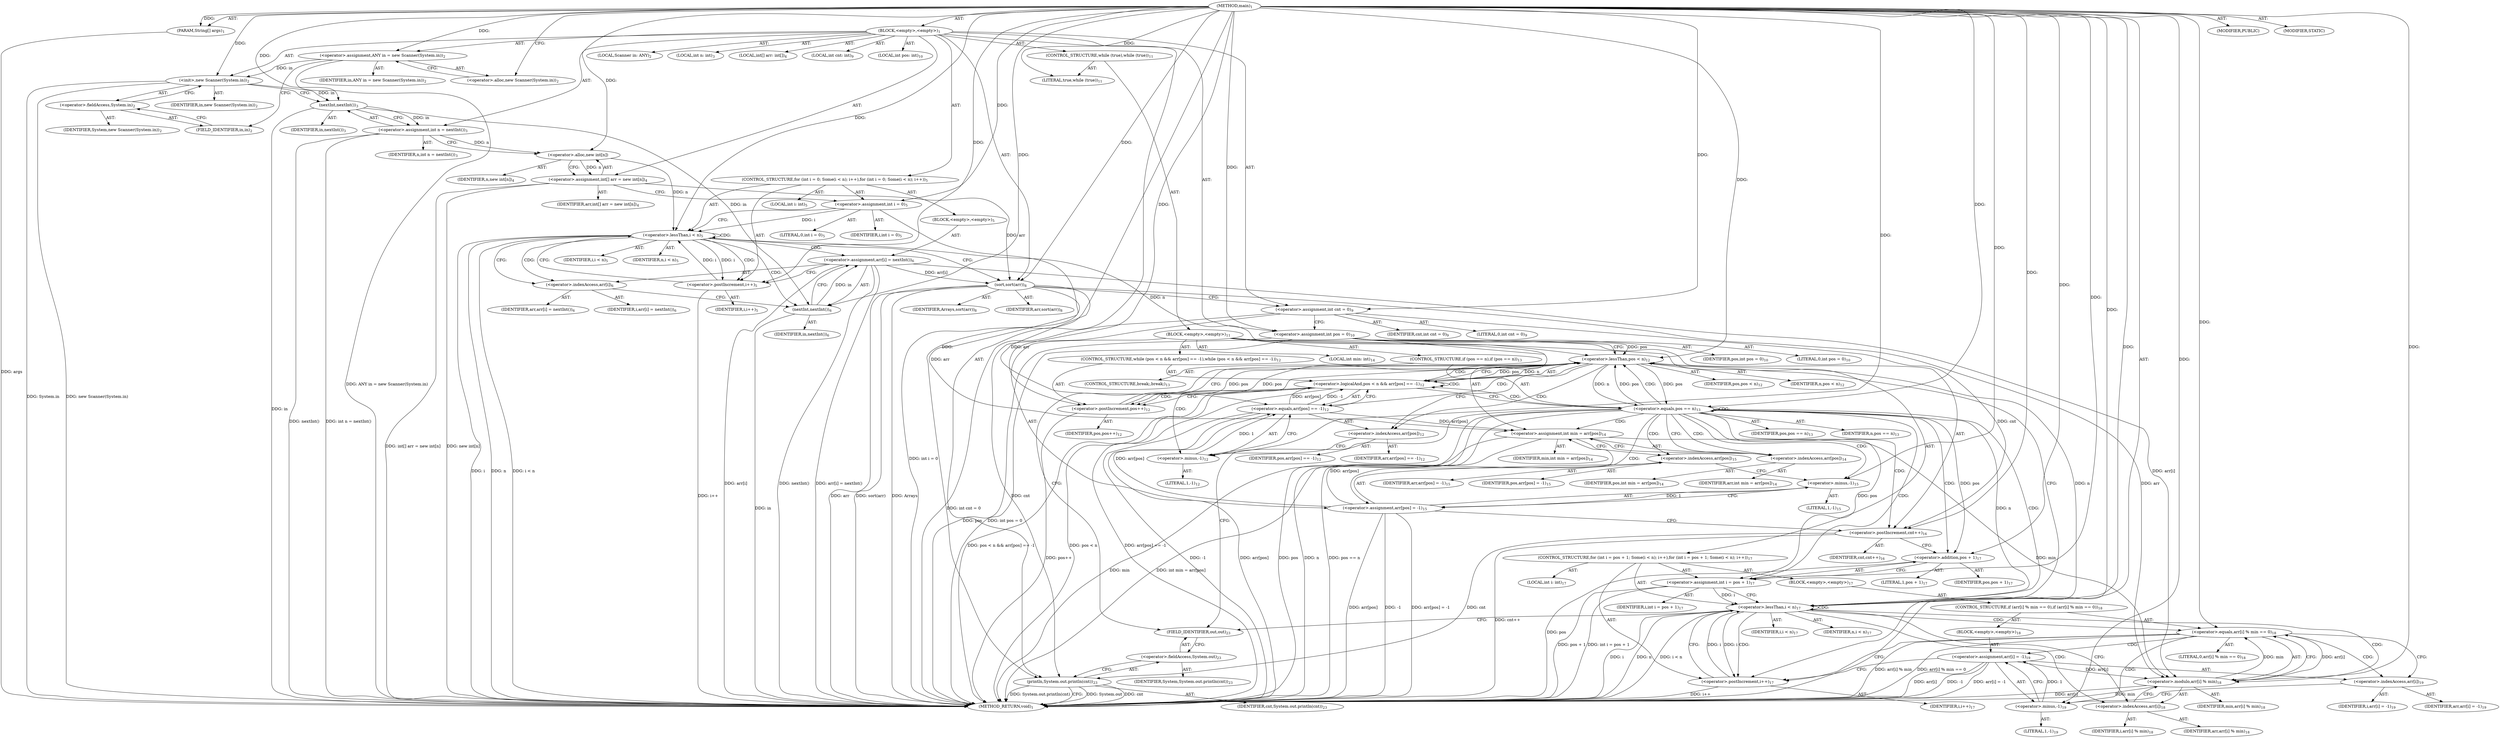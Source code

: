 digraph "main" {  
"19" [label = <(METHOD,main)<SUB>1</SUB>> ]
"20" [label = <(PARAM,String[] args)<SUB>1</SUB>> ]
"21" [label = <(BLOCK,&lt;empty&gt;,&lt;empty&gt;)<SUB>1</SUB>> ]
"4" [label = <(LOCAL,Scanner in: ANY)<SUB>2</SUB>> ]
"22" [label = <(&lt;operator&gt;.assignment,ANY in = new Scanner(System.in))<SUB>2</SUB>> ]
"23" [label = <(IDENTIFIER,in,ANY in = new Scanner(System.in))<SUB>2</SUB>> ]
"24" [label = <(&lt;operator&gt;.alloc,new Scanner(System.in))<SUB>2</SUB>> ]
"25" [label = <(&lt;init&gt;,new Scanner(System.in))<SUB>2</SUB>> ]
"3" [label = <(IDENTIFIER,in,new Scanner(System.in))<SUB>2</SUB>> ]
"26" [label = <(&lt;operator&gt;.fieldAccess,System.in)<SUB>2</SUB>> ]
"27" [label = <(IDENTIFIER,System,new Scanner(System.in))<SUB>2</SUB>> ]
"28" [label = <(FIELD_IDENTIFIER,in,in)<SUB>2</SUB>> ]
"29" [label = <(LOCAL,int n: int)<SUB>3</SUB>> ]
"30" [label = <(&lt;operator&gt;.assignment,int n = nextInt())<SUB>3</SUB>> ]
"31" [label = <(IDENTIFIER,n,int n = nextInt())<SUB>3</SUB>> ]
"32" [label = <(nextInt,nextInt())<SUB>3</SUB>> ]
"33" [label = <(IDENTIFIER,in,nextInt())<SUB>3</SUB>> ]
"34" [label = <(LOCAL,int[] arr: int[])<SUB>4</SUB>> ]
"35" [label = <(&lt;operator&gt;.assignment,int[] arr = new int[n])<SUB>4</SUB>> ]
"36" [label = <(IDENTIFIER,arr,int[] arr = new int[n])<SUB>4</SUB>> ]
"37" [label = <(&lt;operator&gt;.alloc,new int[n])> ]
"38" [label = <(IDENTIFIER,n,new int[n])<SUB>4</SUB>> ]
"39" [label = <(CONTROL_STRUCTURE,for (int i = 0; Some(i &lt; n); i++),for (int i = 0; Some(i &lt; n); i++))<SUB>5</SUB>> ]
"40" [label = <(LOCAL,int i: int)<SUB>5</SUB>> ]
"41" [label = <(&lt;operator&gt;.assignment,int i = 0)<SUB>5</SUB>> ]
"42" [label = <(IDENTIFIER,i,int i = 0)<SUB>5</SUB>> ]
"43" [label = <(LITERAL,0,int i = 0)<SUB>5</SUB>> ]
"44" [label = <(&lt;operator&gt;.lessThan,i &lt; n)<SUB>5</SUB>> ]
"45" [label = <(IDENTIFIER,i,i &lt; n)<SUB>5</SUB>> ]
"46" [label = <(IDENTIFIER,n,i &lt; n)<SUB>5</SUB>> ]
"47" [label = <(&lt;operator&gt;.postIncrement,i++)<SUB>5</SUB>> ]
"48" [label = <(IDENTIFIER,i,i++)<SUB>5</SUB>> ]
"49" [label = <(BLOCK,&lt;empty&gt;,&lt;empty&gt;)<SUB>5</SUB>> ]
"50" [label = <(&lt;operator&gt;.assignment,arr[i] = nextInt())<SUB>6</SUB>> ]
"51" [label = <(&lt;operator&gt;.indexAccess,arr[i])<SUB>6</SUB>> ]
"52" [label = <(IDENTIFIER,arr,arr[i] = nextInt())<SUB>6</SUB>> ]
"53" [label = <(IDENTIFIER,i,arr[i] = nextInt())<SUB>6</SUB>> ]
"54" [label = <(nextInt,nextInt())<SUB>6</SUB>> ]
"55" [label = <(IDENTIFIER,in,nextInt())<SUB>6</SUB>> ]
"56" [label = <(sort,sort(arr))<SUB>8</SUB>> ]
"57" [label = <(IDENTIFIER,Arrays,sort(arr))<SUB>8</SUB>> ]
"58" [label = <(IDENTIFIER,arr,sort(arr))<SUB>8</SUB>> ]
"59" [label = <(LOCAL,int cnt: int)<SUB>9</SUB>> ]
"60" [label = <(&lt;operator&gt;.assignment,int cnt = 0)<SUB>9</SUB>> ]
"61" [label = <(IDENTIFIER,cnt,int cnt = 0)<SUB>9</SUB>> ]
"62" [label = <(LITERAL,0,int cnt = 0)<SUB>9</SUB>> ]
"63" [label = <(LOCAL,int pos: int)<SUB>10</SUB>> ]
"64" [label = <(&lt;operator&gt;.assignment,int pos = 0)<SUB>10</SUB>> ]
"65" [label = <(IDENTIFIER,pos,int pos = 0)<SUB>10</SUB>> ]
"66" [label = <(LITERAL,0,int pos = 0)<SUB>10</SUB>> ]
"67" [label = <(CONTROL_STRUCTURE,while (true),while (true))<SUB>11</SUB>> ]
"68" [label = <(LITERAL,true,while (true))<SUB>11</SUB>> ]
"69" [label = <(BLOCK,&lt;empty&gt;,&lt;empty&gt;)<SUB>11</SUB>> ]
"70" [label = <(CONTROL_STRUCTURE,while (pos &lt; n &amp;&amp; arr[pos] == -1),while (pos &lt; n &amp;&amp; arr[pos] == -1))<SUB>12</SUB>> ]
"71" [label = <(&lt;operator&gt;.logicalAnd,pos &lt; n &amp;&amp; arr[pos] == -1)<SUB>12</SUB>> ]
"72" [label = <(&lt;operator&gt;.lessThan,pos &lt; n)<SUB>12</SUB>> ]
"73" [label = <(IDENTIFIER,pos,pos &lt; n)<SUB>12</SUB>> ]
"74" [label = <(IDENTIFIER,n,pos &lt; n)<SUB>12</SUB>> ]
"75" [label = <(&lt;operator&gt;.equals,arr[pos] == -1)<SUB>12</SUB>> ]
"76" [label = <(&lt;operator&gt;.indexAccess,arr[pos])<SUB>12</SUB>> ]
"77" [label = <(IDENTIFIER,arr,arr[pos] == -1)<SUB>12</SUB>> ]
"78" [label = <(IDENTIFIER,pos,arr[pos] == -1)<SUB>12</SUB>> ]
"79" [label = <(&lt;operator&gt;.minus,-1)<SUB>12</SUB>> ]
"80" [label = <(LITERAL,1,-1)<SUB>12</SUB>> ]
"81" [label = <(&lt;operator&gt;.postIncrement,pos++)<SUB>12</SUB>> ]
"82" [label = <(IDENTIFIER,pos,pos++)<SUB>12</SUB>> ]
"83" [label = <(CONTROL_STRUCTURE,if (pos == n),if (pos == n))<SUB>13</SUB>> ]
"84" [label = <(&lt;operator&gt;.equals,pos == n)<SUB>13</SUB>> ]
"85" [label = <(IDENTIFIER,pos,pos == n)<SUB>13</SUB>> ]
"86" [label = <(IDENTIFIER,n,pos == n)<SUB>13</SUB>> ]
"87" [label = <(CONTROL_STRUCTURE,break;,break;)<SUB>13</SUB>> ]
"88" [label = <(LOCAL,int min: int)<SUB>14</SUB>> ]
"89" [label = <(&lt;operator&gt;.assignment,int min = arr[pos])<SUB>14</SUB>> ]
"90" [label = <(IDENTIFIER,min,int min = arr[pos])<SUB>14</SUB>> ]
"91" [label = <(&lt;operator&gt;.indexAccess,arr[pos])<SUB>14</SUB>> ]
"92" [label = <(IDENTIFIER,arr,int min = arr[pos])<SUB>14</SUB>> ]
"93" [label = <(IDENTIFIER,pos,int min = arr[pos])<SUB>14</SUB>> ]
"94" [label = <(&lt;operator&gt;.assignment,arr[pos] = -1)<SUB>15</SUB>> ]
"95" [label = <(&lt;operator&gt;.indexAccess,arr[pos])<SUB>15</SUB>> ]
"96" [label = <(IDENTIFIER,arr,arr[pos] = -1)<SUB>15</SUB>> ]
"97" [label = <(IDENTIFIER,pos,arr[pos] = -1)<SUB>15</SUB>> ]
"98" [label = <(&lt;operator&gt;.minus,-1)<SUB>15</SUB>> ]
"99" [label = <(LITERAL,1,-1)<SUB>15</SUB>> ]
"100" [label = <(&lt;operator&gt;.postIncrement,cnt++)<SUB>16</SUB>> ]
"101" [label = <(IDENTIFIER,cnt,cnt++)<SUB>16</SUB>> ]
"102" [label = <(CONTROL_STRUCTURE,for (int i = pos + 1; Some(i &lt; n); i++),for (int i = pos + 1; Some(i &lt; n); i++))<SUB>17</SUB>> ]
"103" [label = <(LOCAL,int i: int)<SUB>17</SUB>> ]
"104" [label = <(&lt;operator&gt;.assignment,int i = pos + 1)<SUB>17</SUB>> ]
"105" [label = <(IDENTIFIER,i,int i = pos + 1)<SUB>17</SUB>> ]
"106" [label = <(&lt;operator&gt;.addition,pos + 1)<SUB>17</SUB>> ]
"107" [label = <(IDENTIFIER,pos,pos + 1)<SUB>17</SUB>> ]
"108" [label = <(LITERAL,1,pos + 1)<SUB>17</SUB>> ]
"109" [label = <(&lt;operator&gt;.lessThan,i &lt; n)<SUB>17</SUB>> ]
"110" [label = <(IDENTIFIER,i,i &lt; n)<SUB>17</SUB>> ]
"111" [label = <(IDENTIFIER,n,i &lt; n)<SUB>17</SUB>> ]
"112" [label = <(&lt;operator&gt;.postIncrement,i++)<SUB>17</SUB>> ]
"113" [label = <(IDENTIFIER,i,i++)<SUB>17</SUB>> ]
"114" [label = <(BLOCK,&lt;empty&gt;,&lt;empty&gt;)<SUB>17</SUB>> ]
"115" [label = <(CONTROL_STRUCTURE,if (arr[i] % min == 0),if (arr[i] % min == 0))<SUB>18</SUB>> ]
"116" [label = <(&lt;operator&gt;.equals,arr[i] % min == 0)<SUB>18</SUB>> ]
"117" [label = <(&lt;operator&gt;.modulo,arr[i] % min)<SUB>18</SUB>> ]
"118" [label = <(&lt;operator&gt;.indexAccess,arr[i])<SUB>18</SUB>> ]
"119" [label = <(IDENTIFIER,arr,arr[i] % min)<SUB>18</SUB>> ]
"120" [label = <(IDENTIFIER,i,arr[i] % min)<SUB>18</SUB>> ]
"121" [label = <(IDENTIFIER,min,arr[i] % min)<SUB>18</SUB>> ]
"122" [label = <(LITERAL,0,arr[i] % min == 0)<SUB>18</SUB>> ]
"123" [label = <(BLOCK,&lt;empty&gt;,&lt;empty&gt;)<SUB>18</SUB>> ]
"124" [label = <(&lt;operator&gt;.assignment,arr[i] = -1)<SUB>19</SUB>> ]
"125" [label = <(&lt;operator&gt;.indexAccess,arr[i])<SUB>19</SUB>> ]
"126" [label = <(IDENTIFIER,arr,arr[i] = -1)<SUB>19</SUB>> ]
"127" [label = <(IDENTIFIER,i,arr[i] = -1)<SUB>19</SUB>> ]
"128" [label = <(&lt;operator&gt;.minus,-1)<SUB>19</SUB>> ]
"129" [label = <(LITERAL,1,-1)<SUB>19</SUB>> ]
"130" [label = <(println,System.out.println(cnt))<SUB>23</SUB>> ]
"131" [label = <(&lt;operator&gt;.fieldAccess,System.out)<SUB>23</SUB>> ]
"132" [label = <(IDENTIFIER,System,System.out.println(cnt))<SUB>23</SUB>> ]
"133" [label = <(FIELD_IDENTIFIER,out,out)<SUB>23</SUB>> ]
"134" [label = <(IDENTIFIER,cnt,System.out.println(cnt))<SUB>23</SUB>> ]
"135" [label = <(MODIFIER,PUBLIC)> ]
"136" [label = <(MODIFIER,STATIC)> ]
"137" [label = <(METHOD_RETURN,void)<SUB>1</SUB>> ]
  "19" -> "20"  [ label = "AST: "] 
  "19" -> "21"  [ label = "AST: "] 
  "19" -> "135"  [ label = "AST: "] 
  "19" -> "136"  [ label = "AST: "] 
  "19" -> "137"  [ label = "AST: "] 
  "21" -> "4"  [ label = "AST: "] 
  "21" -> "22"  [ label = "AST: "] 
  "21" -> "25"  [ label = "AST: "] 
  "21" -> "29"  [ label = "AST: "] 
  "21" -> "30"  [ label = "AST: "] 
  "21" -> "34"  [ label = "AST: "] 
  "21" -> "35"  [ label = "AST: "] 
  "21" -> "39"  [ label = "AST: "] 
  "21" -> "56"  [ label = "AST: "] 
  "21" -> "59"  [ label = "AST: "] 
  "21" -> "60"  [ label = "AST: "] 
  "21" -> "63"  [ label = "AST: "] 
  "21" -> "64"  [ label = "AST: "] 
  "21" -> "67"  [ label = "AST: "] 
  "21" -> "130"  [ label = "AST: "] 
  "22" -> "23"  [ label = "AST: "] 
  "22" -> "24"  [ label = "AST: "] 
  "25" -> "3"  [ label = "AST: "] 
  "25" -> "26"  [ label = "AST: "] 
  "26" -> "27"  [ label = "AST: "] 
  "26" -> "28"  [ label = "AST: "] 
  "30" -> "31"  [ label = "AST: "] 
  "30" -> "32"  [ label = "AST: "] 
  "32" -> "33"  [ label = "AST: "] 
  "35" -> "36"  [ label = "AST: "] 
  "35" -> "37"  [ label = "AST: "] 
  "37" -> "38"  [ label = "AST: "] 
  "39" -> "40"  [ label = "AST: "] 
  "39" -> "41"  [ label = "AST: "] 
  "39" -> "44"  [ label = "AST: "] 
  "39" -> "47"  [ label = "AST: "] 
  "39" -> "49"  [ label = "AST: "] 
  "41" -> "42"  [ label = "AST: "] 
  "41" -> "43"  [ label = "AST: "] 
  "44" -> "45"  [ label = "AST: "] 
  "44" -> "46"  [ label = "AST: "] 
  "47" -> "48"  [ label = "AST: "] 
  "49" -> "50"  [ label = "AST: "] 
  "50" -> "51"  [ label = "AST: "] 
  "50" -> "54"  [ label = "AST: "] 
  "51" -> "52"  [ label = "AST: "] 
  "51" -> "53"  [ label = "AST: "] 
  "54" -> "55"  [ label = "AST: "] 
  "56" -> "57"  [ label = "AST: "] 
  "56" -> "58"  [ label = "AST: "] 
  "60" -> "61"  [ label = "AST: "] 
  "60" -> "62"  [ label = "AST: "] 
  "64" -> "65"  [ label = "AST: "] 
  "64" -> "66"  [ label = "AST: "] 
  "67" -> "68"  [ label = "AST: "] 
  "67" -> "69"  [ label = "AST: "] 
  "69" -> "70"  [ label = "AST: "] 
  "69" -> "83"  [ label = "AST: "] 
  "69" -> "88"  [ label = "AST: "] 
  "69" -> "89"  [ label = "AST: "] 
  "69" -> "94"  [ label = "AST: "] 
  "69" -> "100"  [ label = "AST: "] 
  "69" -> "102"  [ label = "AST: "] 
  "70" -> "71"  [ label = "AST: "] 
  "70" -> "81"  [ label = "AST: "] 
  "71" -> "72"  [ label = "AST: "] 
  "71" -> "75"  [ label = "AST: "] 
  "72" -> "73"  [ label = "AST: "] 
  "72" -> "74"  [ label = "AST: "] 
  "75" -> "76"  [ label = "AST: "] 
  "75" -> "79"  [ label = "AST: "] 
  "76" -> "77"  [ label = "AST: "] 
  "76" -> "78"  [ label = "AST: "] 
  "79" -> "80"  [ label = "AST: "] 
  "81" -> "82"  [ label = "AST: "] 
  "83" -> "84"  [ label = "AST: "] 
  "83" -> "87"  [ label = "AST: "] 
  "84" -> "85"  [ label = "AST: "] 
  "84" -> "86"  [ label = "AST: "] 
  "89" -> "90"  [ label = "AST: "] 
  "89" -> "91"  [ label = "AST: "] 
  "91" -> "92"  [ label = "AST: "] 
  "91" -> "93"  [ label = "AST: "] 
  "94" -> "95"  [ label = "AST: "] 
  "94" -> "98"  [ label = "AST: "] 
  "95" -> "96"  [ label = "AST: "] 
  "95" -> "97"  [ label = "AST: "] 
  "98" -> "99"  [ label = "AST: "] 
  "100" -> "101"  [ label = "AST: "] 
  "102" -> "103"  [ label = "AST: "] 
  "102" -> "104"  [ label = "AST: "] 
  "102" -> "109"  [ label = "AST: "] 
  "102" -> "112"  [ label = "AST: "] 
  "102" -> "114"  [ label = "AST: "] 
  "104" -> "105"  [ label = "AST: "] 
  "104" -> "106"  [ label = "AST: "] 
  "106" -> "107"  [ label = "AST: "] 
  "106" -> "108"  [ label = "AST: "] 
  "109" -> "110"  [ label = "AST: "] 
  "109" -> "111"  [ label = "AST: "] 
  "112" -> "113"  [ label = "AST: "] 
  "114" -> "115"  [ label = "AST: "] 
  "115" -> "116"  [ label = "AST: "] 
  "115" -> "123"  [ label = "AST: "] 
  "116" -> "117"  [ label = "AST: "] 
  "116" -> "122"  [ label = "AST: "] 
  "117" -> "118"  [ label = "AST: "] 
  "117" -> "121"  [ label = "AST: "] 
  "118" -> "119"  [ label = "AST: "] 
  "118" -> "120"  [ label = "AST: "] 
  "123" -> "124"  [ label = "AST: "] 
  "124" -> "125"  [ label = "AST: "] 
  "124" -> "128"  [ label = "AST: "] 
  "125" -> "126"  [ label = "AST: "] 
  "125" -> "127"  [ label = "AST: "] 
  "128" -> "129"  [ label = "AST: "] 
  "130" -> "131"  [ label = "AST: "] 
  "130" -> "134"  [ label = "AST: "] 
  "131" -> "132"  [ label = "AST: "] 
  "131" -> "133"  [ label = "AST: "] 
  "22" -> "28"  [ label = "CFG: "] 
  "25" -> "32"  [ label = "CFG: "] 
  "30" -> "37"  [ label = "CFG: "] 
  "35" -> "41"  [ label = "CFG: "] 
  "56" -> "60"  [ label = "CFG: "] 
  "60" -> "64"  [ label = "CFG: "] 
  "64" -> "72"  [ label = "CFG: "] 
  "64" -> "133"  [ label = "CFG: "] 
  "130" -> "137"  [ label = "CFG: "] 
  "24" -> "22"  [ label = "CFG: "] 
  "26" -> "25"  [ label = "CFG: "] 
  "32" -> "30"  [ label = "CFG: "] 
  "37" -> "35"  [ label = "CFG: "] 
  "41" -> "44"  [ label = "CFG: "] 
  "44" -> "51"  [ label = "CFG: "] 
  "44" -> "56"  [ label = "CFG: "] 
  "47" -> "44"  [ label = "CFG: "] 
  "131" -> "130"  [ label = "CFG: "] 
  "28" -> "26"  [ label = "CFG: "] 
  "50" -> "47"  [ label = "CFG: "] 
  "89" -> "95"  [ label = "CFG: "] 
  "94" -> "100"  [ label = "CFG: "] 
  "100" -> "106"  [ label = "CFG: "] 
  "133" -> "131"  [ label = "CFG: "] 
  "51" -> "54"  [ label = "CFG: "] 
  "54" -> "50"  [ label = "CFG: "] 
  "71" -> "81"  [ label = "CFG: "] 
  "71" -> "84"  [ label = "CFG: "] 
  "81" -> "72"  [ label = "CFG: "] 
  "84" -> "133"  [ label = "CFG: "] 
  "84" -> "91"  [ label = "CFG: "] 
  "91" -> "89"  [ label = "CFG: "] 
  "95" -> "98"  [ label = "CFG: "] 
  "98" -> "94"  [ label = "CFG: "] 
  "104" -> "109"  [ label = "CFG: "] 
  "109" -> "72"  [ label = "CFG: "] 
  "109" -> "133"  [ label = "CFG: "] 
  "109" -> "118"  [ label = "CFG: "] 
  "112" -> "109"  [ label = "CFG: "] 
  "72" -> "71"  [ label = "CFG: "] 
  "72" -> "76"  [ label = "CFG: "] 
  "75" -> "71"  [ label = "CFG: "] 
  "106" -> "104"  [ label = "CFG: "] 
  "76" -> "79"  [ label = "CFG: "] 
  "79" -> "75"  [ label = "CFG: "] 
  "116" -> "125"  [ label = "CFG: "] 
  "116" -> "112"  [ label = "CFG: "] 
  "117" -> "116"  [ label = "CFG: "] 
  "124" -> "112"  [ label = "CFG: "] 
  "118" -> "117"  [ label = "CFG: "] 
  "125" -> "128"  [ label = "CFG: "] 
  "128" -> "124"  [ label = "CFG: "] 
  "19" -> "24"  [ label = "CFG: "] 
  "20" -> "137"  [ label = "DDG: args"] 
  "22" -> "137"  [ label = "DDG: ANY in = new Scanner(System.in)"] 
  "25" -> "137"  [ label = "DDG: System.in"] 
  "25" -> "137"  [ label = "DDG: new Scanner(System.in)"] 
  "32" -> "137"  [ label = "DDG: in"] 
  "30" -> "137"  [ label = "DDG: nextInt()"] 
  "30" -> "137"  [ label = "DDG: int n = nextInt()"] 
  "35" -> "137"  [ label = "DDG: new int[n]"] 
  "35" -> "137"  [ label = "DDG: int[] arr = new int[n]"] 
  "41" -> "137"  [ label = "DDG: int i = 0"] 
  "44" -> "137"  [ label = "DDG: i"] 
  "44" -> "137"  [ label = "DDG: n"] 
  "44" -> "137"  [ label = "DDG: i &lt; n"] 
  "56" -> "137"  [ label = "DDG: arr"] 
  "56" -> "137"  [ label = "DDG: sort(arr)"] 
  "60" -> "137"  [ label = "DDG: int cnt = 0"] 
  "64" -> "137"  [ label = "DDG: pos"] 
  "64" -> "137"  [ label = "DDG: int pos = 0"] 
  "71" -> "137"  [ label = "DDG: pos &lt; n"] 
  "75" -> "137"  [ label = "DDG: arr[pos]"] 
  "75" -> "137"  [ label = "DDG: -1"] 
  "71" -> "137"  [ label = "DDG: arr[pos] == -1"] 
  "71" -> "137"  [ label = "DDG: pos &lt; n &amp;&amp; arr[pos] == -1"] 
  "84" -> "137"  [ label = "DDG: pos"] 
  "84" -> "137"  [ label = "DDG: n"] 
  "84" -> "137"  [ label = "DDG: pos == n"] 
  "89" -> "137"  [ label = "DDG: min"] 
  "89" -> "137"  [ label = "DDG: int min = arr[pos]"] 
  "94" -> "137"  [ label = "DDG: arr[pos]"] 
  "94" -> "137"  [ label = "DDG: -1"] 
  "94" -> "137"  [ label = "DDG: arr[pos] = -1"] 
  "100" -> "137"  [ label = "DDG: cnt++"] 
  "106" -> "137"  [ label = "DDG: pos"] 
  "104" -> "137"  [ label = "DDG: pos + 1"] 
  "104" -> "137"  [ label = "DDG: int i = pos + 1"] 
  "109" -> "137"  [ label = "DDG: i"] 
  "109" -> "137"  [ label = "DDG: n"] 
  "109" -> "137"  [ label = "DDG: i &lt; n"] 
  "117" -> "137"  [ label = "DDG: arr[i]"] 
  "117" -> "137"  [ label = "DDG: min"] 
  "116" -> "137"  [ label = "DDG: arr[i] % min"] 
  "116" -> "137"  [ label = "DDG: arr[i] % min == 0"] 
  "124" -> "137"  [ label = "DDG: arr[i]"] 
  "124" -> "137"  [ label = "DDG: -1"] 
  "124" -> "137"  [ label = "DDG: arr[i] = -1"] 
  "112" -> "137"  [ label = "DDG: i++"] 
  "130" -> "137"  [ label = "DDG: System.out"] 
  "130" -> "137"  [ label = "DDG: cnt"] 
  "130" -> "137"  [ label = "DDG: System.out.println(cnt)"] 
  "81" -> "137"  [ label = "DDG: pos++"] 
  "50" -> "137"  [ label = "DDG: arr[i]"] 
  "54" -> "137"  [ label = "DDG: in"] 
  "50" -> "137"  [ label = "DDG: nextInt()"] 
  "50" -> "137"  [ label = "DDG: arr[i] = nextInt()"] 
  "47" -> "137"  [ label = "DDG: i++"] 
  "56" -> "137"  [ label = "DDG: Arrays"] 
  "19" -> "20"  [ label = "DDG: "] 
  "19" -> "22"  [ label = "DDG: "] 
  "32" -> "30"  [ label = "DDG: in"] 
  "37" -> "35"  [ label = "DDG: n"] 
  "19" -> "60"  [ label = "DDG: "] 
  "19" -> "64"  [ label = "DDG: "] 
  "22" -> "25"  [ label = "DDG: in"] 
  "19" -> "25"  [ label = "DDG: "] 
  "19" -> "41"  [ label = "DDG: "] 
  "19" -> "56"  [ label = "DDG: "] 
  "35" -> "56"  [ label = "DDG: arr"] 
  "50" -> "56"  [ label = "DDG: arr[i]"] 
  "19" -> "68"  [ label = "DDG: "] 
  "60" -> "130"  [ label = "DDG: cnt"] 
  "100" -> "130"  [ label = "DDG: cnt"] 
  "19" -> "130"  [ label = "DDG: "] 
  "25" -> "32"  [ label = "DDG: in"] 
  "19" -> "32"  [ label = "DDG: "] 
  "30" -> "37"  [ label = "DDG: n"] 
  "19" -> "37"  [ label = "DDG: "] 
  "41" -> "44"  [ label = "DDG: i"] 
  "47" -> "44"  [ label = "DDG: i"] 
  "19" -> "44"  [ label = "DDG: "] 
  "37" -> "44"  [ label = "DDG: n"] 
  "44" -> "47"  [ label = "DDG: i"] 
  "19" -> "47"  [ label = "DDG: "] 
  "54" -> "50"  [ label = "DDG: in"] 
  "56" -> "89"  [ label = "DDG: arr"] 
  "75" -> "89"  [ label = "DDG: arr[pos]"] 
  "94" -> "89"  [ label = "DDG: arr[pos]"] 
  "98" -> "94"  [ label = "DDG: 1"] 
  "60" -> "100"  [ label = "DDG: cnt"] 
  "19" -> "100"  [ label = "DDG: "] 
  "84" -> "104"  [ label = "DDG: pos"] 
  "19" -> "104"  [ label = "DDG: "] 
  "32" -> "54"  [ label = "DDG: in"] 
  "19" -> "54"  [ label = "DDG: "] 
  "72" -> "71"  [ label = "DDG: pos"] 
  "72" -> "71"  [ label = "DDG: n"] 
  "75" -> "71"  [ label = "DDG: arr[pos]"] 
  "75" -> "71"  [ label = "DDG: -1"] 
  "72" -> "81"  [ label = "DDG: pos"] 
  "19" -> "81"  [ label = "DDG: "] 
  "72" -> "84"  [ label = "DDG: pos"] 
  "19" -> "84"  [ label = "DDG: "] 
  "72" -> "84"  [ label = "DDG: n"] 
  "19" -> "98"  [ label = "DDG: "] 
  "104" -> "109"  [ label = "DDG: i"] 
  "112" -> "109"  [ label = "DDG: i"] 
  "19" -> "109"  [ label = "DDG: "] 
  "84" -> "109"  [ label = "DDG: n"] 
  "109" -> "112"  [ label = "DDG: i"] 
  "19" -> "112"  [ label = "DDG: "] 
  "64" -> "72"  [ label = "DDG: pos"] 
  "81" -> "72"  [ label = "DDG: pos"] 
  "19" -> "72"  [ label = "DDG: "] 
  "84" -> "72"  [ label = "DDG: pos"] 
  "44" -> "72"  [ label = "DDG: n"] 
  "109" -> "72"  [ label = "DDG: n"] 
  "56" -> "75"  [ label = "DDG: arr"] 
  "94" -> "75"  [ label = "DDG: arr[pos]"] 
  "79" -> "75"  [ label = "DDG: 1"] 
  "84" -> "106"  [ label = "DDG: pos"] 
  "19" -> "106"  [ label = "DDG: "] 
  "19" -> "79"  [ label = "DDG: "] 
  "117" -> "116"  [ label = "DDG: arr[i]"] 
  "117" -> "116"  [ label = "DDG: min"] 
  "19" -> "116"  [ label = "DDG: "] 
  "128" -> "124"  [ label = "DDG: 1"] 
  "56" -> "117"  [ label = "DDG: arr"] 
  "124" -> "117"  [ label = "DDG: arr[i]"] 
  "50" -> "117"  [ label = "DDG: arr[i]"] 
  "89" -> "117"  [ label = "DDG: min"] 
  "19" -> "117"  [ label = "DDG: "] 
  "19" -> "128"  [ label = "DDG: "] 
  "44" -> "47"  [ label = "CDG: "] 
  "44" -> "51"  [ label = "CDG: "] 
  "44" -> "50"  [ label = "CDG: "] 
  "44" -> "44"  [ label = "CDG: "] 
  "44" -> "54"  [ label = "CDG: "] 
  "71" -> "81"  [ label = "CDG: "] 
  "71" -> "72"  [ label = "CDG: "] 
  "71" -> "71"  [ label = "CDG: "] 
  "84" -> "94"  [ label = "CDG: "] 
  "84" -> "89"  [ label = "CDG: "] 
  "84" -> "98"  [ label = "CDG: "] 
  "84" -> "104"  [ label = "CDG: "] 
  "84" -> "95"  [ label = "CDG: "] 
  "84" -> "106"  [ label = "CDG: "] 
  "84" -> "91"  [ label = "CDG: "] 
  "84" -> "100"  [ label = "CDG: "] 
  "84" -> "109"  [ label = "CDG: "] 
  "84" -> "84"  [ label = "CDG: "] 
  "84" -> "72"  [ label = "CDG: "] 
  "84" -> "71"  [ label = "CDG: "] 
  "109" -> "116"  [ label = "CDG: "] 
  "109" -> "112"  [ label = "CDG: "] 
  "109" -> "118"  [ label = "CDG: "] 
  "109" -> "117"  [ label = "CDG: "] 
  "109" -> "109"  [ label = "CDG: "] 
  "72" -> "75"  [ label = "CDG: "] 
  "72" -> "76"  [ label = "CDG: "] 
  "72" -> "79"  [ label = "CDG: "] 
  "116" -> "128"  [ label = "CDG: "] 
  "116" -> "124"  [ label = "CDG: "] 
  "116" -> "125"  [ label = "CDG: "] 
}
